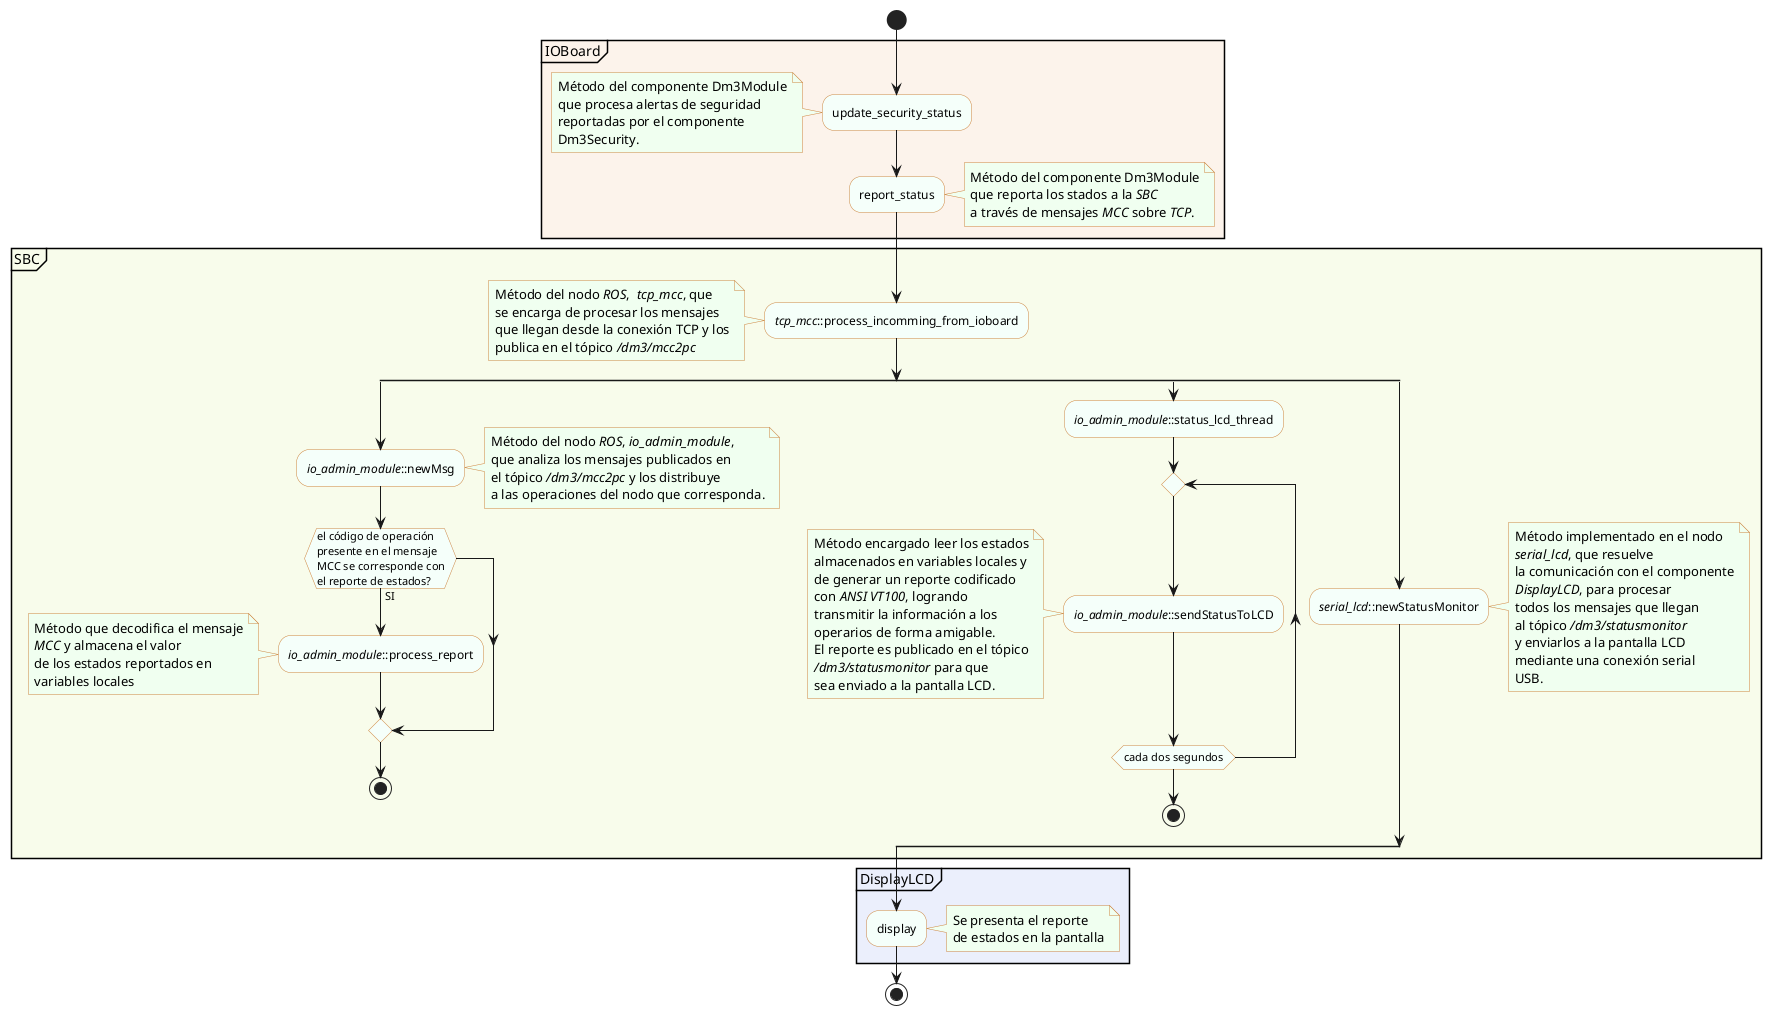 @startuml Diagrama_de_flujo_indicadores_de_estados
skinparam activity {
    BackgroundColor MintCream
    BorderColor Peru
    FontName Verdana
}
skinparam note {
    BackgroundColor HoneyDew
    FontName Verdana
    BorderColor Peru
}

start
skinparam partition{
    BackgroundColor FCF3EB
}
partition IOBoard{
    :update_security_status;
    note left
    Método del componente Dm3Module
    que procesa alertas de seguridad
    reportadas por el componente
    Dm3Security.
    end note
    :report_status;
    note right
    Método del componente Dm3Module
    que reporta los stados a la //SBC//
    a través de mensajes //MCC// sobre //TCP//.
    end note
}

skinparam partition{
    BackgroundColor F8FCEB
}

partition SBC {
    ://tcp_mcc//::process_incomming_from_ioboard;
    note left
        Método del nodo //ROS//,  //tcp_mcc//, que
        se encarga de procesar los mensajes
        que llegan desde la conexión TCP y los
        publica en el tópico ///dm3/mcc2pc//
    end note
    split
    ://io_admin_module//::newMsg;
    note right
        Método del nodo //ROS//, //io_admin_module//,
        que analiza los mensajes publicados en
        el tópico ///dm3/mcc2pc// y los distribuye
        a las operaciones del nodo que corresponda.
    end note
    if(el código de operación\npresente en el mensaje\nMCC se corresponde con\nel reporte de estados?) then (SI)
        ://io_admin_module//::process_report;
        note left
            Método que decodifica el mensaje
            //MCC// y almacena el valor
            de los estados reportados en
            variables locales
        end note
    endif
    stop
    split again
    ://io_admin_module//::status_lcd_thread;
    repeat
        ://io_admin_module//::sendStatusToLCD;
        note left
            Método encargado leer los estados
            almacenados en variables locales y
            de generar un reporte codificado
            con //ANSI VT100//, logrando
            transmitir la información a los
            operarios de forma amigable.
            El reporte es publicado en el tópico
            ///dm3/statusmonitor// para que 
            sea enviado a la pantalla LCD.
        end note
    repeat while (cada dos segundos)
    stop
    split again
        ://serial_lcd//::newStatusMonitor;
        note right
            Método implementado en el nodo
            //serial_lcd//, que resuelve
            la comunicación con el componente
            //DisplayLCD//, para procesar
            todos los mensajes que llegan
            al tópico ///dm3/statusmonitor//
            y enviarlos a la pantalla LCD
            mediante una conexión serial
            USB.
        end note
    end split
}

skinparam partition{
    BackgroundColor EBEFFC
}

partition DisplayLCD{
    :display;
    note right
        Se presenta el reporte
        de estados en la pantalla
    end note
}

stop

@enduml

' URL: ![Diagrama_de_flujo_indicadores_de_estados](http://www.plantuml.com/plantuml/svg/bLPDRnit4BthL_1e0uOthI-5SsWgsK8DL4bGEJa5M8oMepKJVcn9hboro0_AsJz1Vwn3SbTQhcGtqK7OZyVXyBqtC_l6UR2-LPBT2AWjA2WvbclPVZQbq5nKm8r55nuYGRbn4_T5w0O8og3oOYFyblqxOVIRGlMbjgRLV6QaiMmXj9zP19NU6ilHfZVlqRRnuTne_nOKiezeEMYOV1s4ryRZCw5_DngtD_XuEiZ9xRvE9l6iWmtetmilZ3wzoNmslxgTqi8zZjszcngmFE6lsuQ3nz9XrLgYeQJuldMluykOlCIrZtUBtJTlk64S9QkCQYXzJUzlrDN2y5PY1FtL8ckigT010udMWwC5p65DuJdm2BBO67h3wHrTi2nU153CPPVGPNo0ciTiKivf_N6gLjGFFvXhbmgJnh7a3KOtm8fYEPqLHSG1ynOsks_n90grWy_e2B6O4O8vix98T_UpzqKnoZRezTrA_JAVHQK6Kb4EdNckYy9NJQcggYYkhnF3ZjnDXrD2r-NQ6bKAimhAdX9lJ8eE5qNnvxjbKLmmDeX-4NZPht58fwd0rX0Etobh8rqz4tjiu5DAh44JrX6SUAo8-R_5xaapueTjmy8zlcbNaegJDWWMyBkdHbGXgOAhgu9o-RcfEWKo-LqZXUz94QO4JWoKAkeQoD7uk73rILkypCA9Q1VPuQWkfVW7ijFtfmZEGRs7Ft-WH0BZmdahLktsm7KmdcEcGGiLgO_ka6FOlJAMkXXPcSE9eX3hi-3rtHCNTJXS7uUe_wGRMXWB857TvVv9auE3meV8uPhmX4c5WI5IrpH_FMV-WGASBU_EzpcVbg3tPmhoUey-zkHGaN18ZfNXOXrjiKyqG_TrjwN-eg127P4Re1hASC5_GPEkglkUayiKVXkm0bQIw9QcefvrC6X6CDs8TJAWDyt1YGng4Fe5FwOsLSgAb_w1HabNdvGGWlyV8aarlephxyqVivllPR8hMRgIY7R8GmRl2Koa71F1jcD6QzJaAijQlJT8hnSt6PXyH5BzzdPvnpxU__JgLIWmQMWwwn6GUgjsYlgT3Vr2wBMnAlcMGTOkmY-QsWeJMt54Cb2Y3bbVPi3RWuE7DPhtcf6lOfacjPJHmXjBDWkzEpep0piCRMiZGiWuBnhG7YHTa4gNfmsK16UF3q8YEwDigAM6gKEZaJXnvozxg_E8Gz981ZDrhIwvOv7o7VaZRtn3WmZLIAJgyWTEGfyP4JBSxA8Rbwv5kSahChPvrMfYEEaMj3yUweUuDu9E1rkYAiID3FUJ9RU62GHbtVOmOqPE7hVRaOuPUfkqixAVzaFrCgH2BY0qpbOFPraY9aD-M4uldsqStSpwaS-1s-djV3xBFmSEl7KV1JmzU7RMBSF8Zgq_Dick8YQ3WkxR8tbWmCFnLqomvUGDFQBFxFy0 "Diagrama_de_flujo_indicadores_de_estados")
